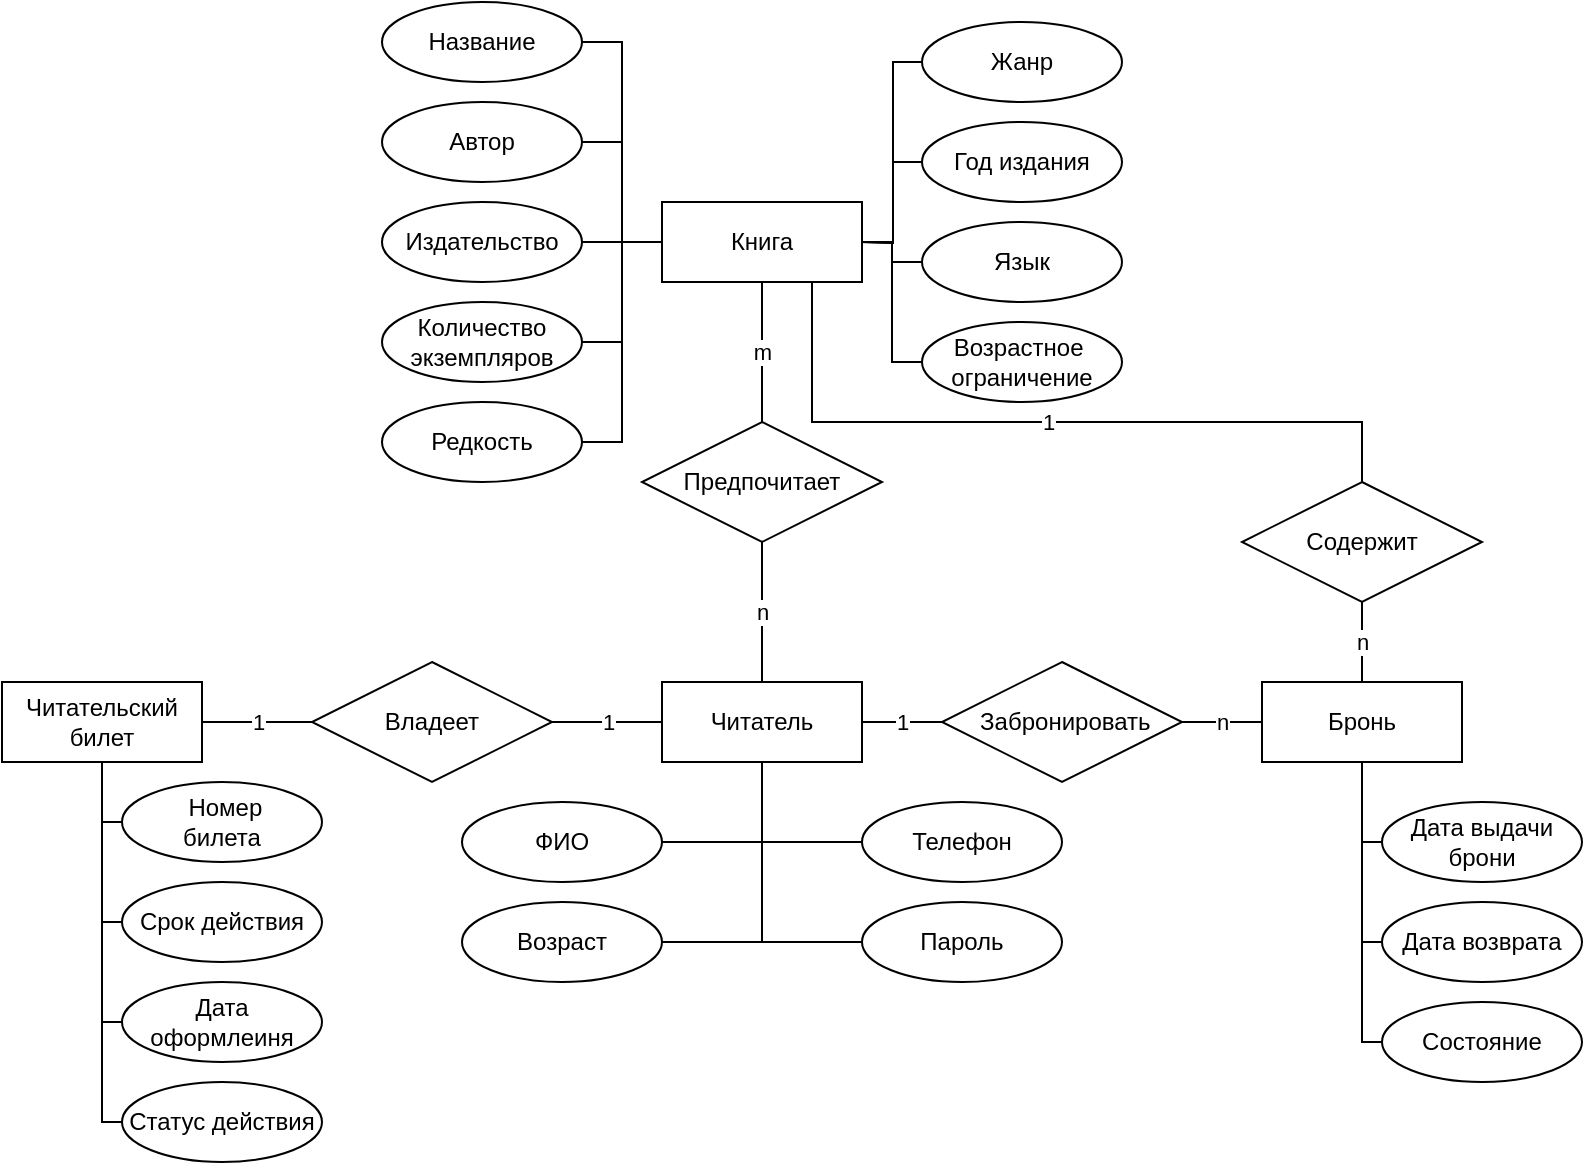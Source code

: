 <mxfile version="23.1.5" type="device">
  <diagram name="Page-1" id="Xc0k_2WqjBr9LDZd-4Mv">
    <mxGraphModel dx="1050" dy="629" grid="1" gridSize="10" guides="1" tooltips="1" connect="1" arrows="1" fold="1" page="1" pageScale="1" pageWidth="850" pageHeight="1100" math="0" shadow="0">
      <root>
        <mxCell id="0" />
        <mxCell id="1" parent="0" />
        <mxCell id="nyKW-0DHFZRh6trmiaiU-1" value="Читательский билет" style="whiteSpace=wrap;html=1;align=center;" parent="1" vertex="1">
          <mxGeometry x="20" y="590" width="100" height="40" as="geometry" />
        </mxCell>
        <mxCell id="nyKW-0DHFZRh6trmiaiU-2" value="Дата оформлеиня" style="ellipse;whiteSpace=wrap;html=1;align=center;" parent="1" vertex="1">
          <mxGeometry x="80" y="740" width="100" height="40" as="geometry" />
        </mxCell>
        <mxCell id="nyKW-0DHFZRh6trmiaiU-3" value="Срок действия" style="ellipse;whiteSpace=wrap;html=1;align=center;" parent="1" vertex="1">
          <mxGeometry x="80" y="690" width="100" height="40" as="geometry" />
        </mxCell>
        <mxCell id="nyKW-0DHFZRh6trmiaiU-4" value="" style="endArrow=none;html=1;rounded=0;entryX=0.5;entryY=1;entryDx=0;entryDy=0;exitX=0;exitY=0.5;exitDx=0;exitDy=0;edgeStyle=orthogonalEdgeStyle;" parent="1" source="nyKW-0DHFZRh6trmiaiU-3" target="nyKW-0DHFZRh6trmiaiU-1" edge="1">
          <mxGeometry width="50" height="50" relative="1" as="geometry">
            <mxPoint x="10" y="690" as="sourcePoint" />
            <mxPoint x="60" y="640" as="targetPoint" />
          </mxGeometry>
        </mxCell>
        <mxCell id="nyKW-0DHFZRh6trmiaiU-5" value="" style="endArrow=none;html=1;rounded=0;entryX=0.5;entryY=1;entryDx=0;entryDy=0;exitX=0;exitY=0.5;exitDx=0;exitDy=0;edgeStyle=orthogonalEdgeStyle;" parent="1" source="nyKW-0DHFZRh6trmiaiU-2" target="nyKW-0DHFZRh6trmiaiU-1" edge="1">
          <mxGeometry width="50" height="50" relative="1" as="geometry">
            <mxPoint x="170" y="600" as="sourcePoint" />
            <mxPoint x="220" y="550" as="targetPoint" />
          </mxGeometry>
        </mxCell>
        <mxCell id="nyKW-0DHFZRh6trmiaiU-6" value="Читатель" style="whiteSpace=wrap;html=1;align=center;" parent="1" vertex="1">
          <mxGeometry x="350" y="590" width="100" height="40" as="geometry" />
        </mxCell>
        <mxCell id="nyKW-0DHFZRh6trmiaiU-7" value="Телефон" style="ellipse;whiteSpace=wrap;html=1;align=center;" parent="1" vertex="1">
          <mxGeometry x="450" y="650" width="100" height="40" as="geometry" />
        </mxCell>
        <mxCell id="nyKW-0DHFZRh6trmiaiU-8" value="ФИО" style="ellipse;whiteSpace=wrap;html=1;align=center;" parent="1" vertex="1">
          <mxGeometry x="250" y="650" width="100" height="40" as="geometry" />
        </mxCell>
        <mxCell id="nyKW-0DHFZRh6trmiaiU-11" value="Пароль" style="ellipse;whiteSpace=wrap;html=1;align=center;" parent="1" vertex="1">
          <mxGeometry x="450" y="700" width="100" height="40" as="geometry" />
        </mxCell>
        <mxCell id="nyKW-0DHFZRh6trmiaiU-12" value="Возраст" style="ellipse;whiteSpace=wrap;html=1;align=center;" parent="1" vertex="1">
          <mxGeometry x="250" y="700" width="100" height="40" as="geometry" />
        </mxCell>
        <mxCell id="nyKW-0DHFZRh6trmiaiU-13" value="" style="endArrow=none;html=1;rounded=0;entryX=0.5;entryY=1;entryDx=0;entryDy=0;exitX=1;exitY=0.5;exitDx=0;exitDy=0;edgeStyle=orthogonalEdgeStyle;" parent="1" source="nyKW-0DHFZRh6trmiaiU-8" target="nyKW-0DHFZRh6trmiaiU-6" edge="1">
          <mxGeometry width="50" height="50" relative="1" as="geometry">
            <mxPoint x="160" y="665" as="sourcePoint" />
            <mxPoint x="210" y="615" as="targetPoint" />
          </mxGeometry>
        </mxCell>
        <mxCell id="nyKW-0DHFZRh6trmiaiU-14" value="" style="endArrow=none;html=1;rounded=0;entryX=0.5;entryY=1;entryDx=0;entryDy=0;exitX=0;exitY=0.5;exitDx=0;exitDy=0;edgeStyle=orthogonalEdgeStyle;" parent="1" source="nyKW-0DHFZRh6trmiaiU-7" target="nyKW-0DHFZRh6trmiaiU-6" edge="1">
          <mxGeometry width="50" height="50" relative="1" as="geometry">
            <mxPoint x="370" y="785" as="sourcePoint" />
            <mxPoint x="420" y="735" as="targetPoint" />
          </mxGeometry>
        </mxCell>
        <mxCell id="nyKW-0DHFZRh6trmiaiU-15" value="" style="endArrow=none;html=1;rounded=0;entryX=0.5;entryY=1;entryDx=0;entryDy=0;exitX=1;exitY=0.5;exitDx=0;exitDy=0;edgeStyle=orthogonalEdgeStyle;" parent="1" source="nyKW-0DHFZRh6trmiaiU-12" target="nyKW-0DHFZRh6trmiaiU-6" edge="1">
          <mxGeometry width="50" height="50" relative="1" as="geometry">
            <mxPoint x="370" y="785" as="sourcePoint" />
            <mxPoint x="420" y="735" as="targetPoint" />
          </mxGeometry>
        </mxCell>
        <mxCell id="nyKW-0DHFZRh6trmiaiU-16" value="" style="endArrow=none;html=1;rounded=0;exitX=0;exitY=0.5;exitDx=0;exitDy=0;edgeStyle=orthogonalEdgeStyle;" parent="1" source="nyKW-0DHFZRh6trmiaiU-11" target="nyKW-0DHFZRh6trmiaiU-6" edge="1">
          <mxGeometry width="50" height="50" relative="1" as="geometry">
            <mxPoint x="380" y="865" as="sourcePoint" />
            <mxPoint x="430" y="815" as="targetPoint" />
          </mxGeometry>
        </mxCell>
        <mxCell id="nyKW-0DHFZRh6trmiaiU-17" value="Книга" style="whiteSpace=wrap;html=1;align=center;" parent="1" vertex="1">
          <mxGeometry x="350" y="350" width="100" height="40" as="geometry" />
        </mxCell>
        <mxCell id="nyKW-0DHFZRh6trmiaiU-18" value="Название" style="ellipse;whiteSpace=wrap;html=1;align=center;" parent="1" vertex="1">
          <mxGeometry x="210" y="250" width="100" height="40" as="geometry" />
        </mxCell>
        <mxCell id="nyKW-0DHFZRh6trmiaiU-24" value="Автор" style="ellipse;whiteSpace=wrap;html=1;align=center;" parent="1" vertex="1">
          <mxGeometry x="210" y="300" width="100" height="40" as="geometry" />
        </mxCell>
        <mxCell id="nyKW-0DHFZRh6trmiaiU-25" value="Жанр" style="ellipse;whiteSpace=wrap;html=1;align=center;" parent="1" vertex="1">
          <mxGeometry x="480" y="260" width="100" height="40" as="geometry" />
        </mxCell>
        <mxCell id="nyKW-0DHFZRh6trmiaiU-26" value="Год издания" style="ellipse;whiteSpace=wrap;html=1;align=center;" parent="1" vertex="1">
          <mxGeometry x="480" y="310" width="100" height="40" as="geometry" />
        </mxCell>
        <mxCell id="nyKW-0DHFZRh6trmiaiU-27" value="Язык" style="ellipse;whiteSpace=wrap;html=1;align=center;" parent="1" vertex="1">
          <mxGeometry x="480" y="360" width="100" height="40" as="geometry" />
        </mxCell>
        <mxCell id="nyKW-0DHFZRh6trmiaiU-28" value="Возрастное&amp;nbsp;&lt;br&gt;ограничение" style="ellipse;whiteSpace=wrap;html=1;align=center;" parent="1" vertex="1">
          <mxGeometry x="480" y="410" width="100" height="40" as="geometry" />
        </mxCell>
        <mxCell id="nyKW-0DHFZRh6trmiaiU-29" value="Издательство" style="ellipse;whiteSpace=wrap;html=1;align=center;" parent="1" vertex="1">
          <mxGeometry x="210" y="350" width="100" height="40" as="geometry" />
        </mxCell>
        <mxCell id="nyKW-0DHFZRh6trmiaiU-30" value="Количество экземпляров" style="ellipse;whiteSpace=wrap;html=1;align=center;" parent="1" vertex="1">
          <mxGeometry x="210" y="400" width="100" height="40" as="geometry" />
        </mxCell>
        <mxCell id="nyKW-0DHFZRh6trmiaiU-31" value="" style="endArrow=none;html=1;rounded=0;entryX=0;entryY=0.5;entryDx=0;entryDy=0;exitX=1;exitY=0.5;exitDx=0;exitDy=0;edgeStyle=orthogonalEdgeStyle;" parent="1" source="nyKW-0DHFZRh6trmiaiU-30" target="nyKW-0DHFZRh6trmiaiU-17" edge="1">
          <mxGeometry width="50" height="50" relative="1" as="geometry">
            <mxPoint x="110" y="440" as="sourcePoint" />
            <mxPoint x="160" y="390" as="targetPoint" />
          </mxGeometry>
        </mxCell>
        <mxCell id="nyKW-0DHFZRh6trmiaiU-33" value="" style="endArrow=none;html=1;rounded=0;entryX=1;entryY=0.5;entryDx=0;entryDy=0;exitX=0;exitY=0.5;exitDx=0;exitDy=0;edgeStyle=orthogonalEdgeStyle;" parent="1" source="nyKW-0DHFZRh6trmiaiU-17" target="nyKW-0DHFZRh6trmiaiU-24" edge="1">
          <mxGeometry width="50" height="50" relative="1" as="geometry">
            <mxPoint x="420" y="490" as="sourcePoint" />
            <mxPoint x="470" y="440" as="targetPoint" />
          </mxGeometry>
        </mxCell>
        <mxCell id="nyKW-0DHFZRh6trmiaiU-34" value="" style="endArrow=none;html=1;rounded=0;entryX=1;entryY=0.5;entryDx=0;entryDy=0;exitX=0;exitY=0.5;exitDx=0;exitDy=0;edgeStyle=orthogonalEdgeStyle;" parent="1" source="nyKW-0DHFZRh6trmiaiU-17" target="nyKW-0DHFZRh6trmiaiU-18" edge="1">
          <mxGeometry width="50" height="50" relative="1" as="geometry">
            <mxPoint x="420" y="490" as="sourcePoint" />
            <mxPoint x="470" y="440" as="targetPoint" />
          </mxGeometry>
        </mxCell>
        <mxCell id="nyKW-0DHFZRh6trmiaiU-35" value="" style="endArrow=none;html=1;rounded=0;entryX=0;entryY=0.5;entryDx=0;entryDy=0;edgeStyle=orthogonalEdgeStyle;" parent="1" target="nyKW-0DHFZRh6trmiaiU-25" edge="1">
          <mxGeometry width="50" height="50" relative="1" as="geometry">
            <mxPoint x="450" y="370" as="sourcePoint" />
            <mxPoint x="470" y="440" as="targetPoint" />
          </mxGeometry>
        </mxCell>
        <mxCell id="nyKW-0DHFZRh6trmiaiU-36" value="" style="endArrow=none;html=1;rounded=0;entryX=0;entryY=0.5;entryDx=0;entryDy=0;exitX=1;exitY=0.5;exitDx=0;exitDy=0;edgeStyle=orthogonalEdgeStyle;" parent="1" source="nyKW-0DHFZRh6trmiaiU-17" target="nyKW-0DHFZRh6trmiaiU-27" edge="1">
          <mxGeometry width="50" height="50" relative="1" as="geometry">
            <mxPoint x="440" y="520" as="sourcePoint" />
            <mxPoint x="490" y="470" as="targetPoint" />
          </mxGeometry>
        </mxCell>
        <mxCell id="nyKW-0DHFZRh6trmiaiU-37" value="" style="endArrow=none;html=1;rounded=0;entryX=0;entryY=0.5;entryDx=0;entryDy=0;exitX=1;exitY=0.5;exitDx=0;exitDy=0;edgeStyle=orthogonalEdgeStyle;" parent="1" source="nyKW-0DHFZRh6trmiaiU-17" target="nyKW-0DHFZRh6trmiaiU-28" edge="1">
          <mxGeometry width="50" height="50" relative="1" as="geometry">
            <mxPoint x="360" y="570" as="sourcePoint" />
            <mxPoint x="410" y="520" as="targetPoint" />
          </mxGeometry>
        </mxCell>
        <mxCell id="nyKW-0DHFZRh6trmiaiU-38" value="" style="endArrow=none;html=1;rounded=0;entryX=0;entryY=0.5;entryDx=0;entryDy=0;edgeStyle=orthogonalEdgeStyle;" parent="1" target="nyKW-0DHFZRh6trmiaiU-26" edge="1">
          <mxGeometry width="50" height="50" relative="1" as="geometry">
            <mxPoint x="450" y="370" as="sourcePoint" />
            <mxPoint x="470" y="490" as="targetPoint" />
          </mxGeometry>
        </mxCell>
        <mxCell id="nyKW-0DHFZRh6trmiaiU-39" value="" style="endArrow=none;html=1;rounded=0;entryX=0;entryY=0.5;entryDx=0;entryDy=0;exitX=1;exitY=0.5;exitDx=0;exitDy=0;edgeStyle=orthogonalEdgeStyle;" parent="1" source="nyKW-0DHFZRh6trmiaiU-29" target="nyKW-0DHFZRh6trmiaiU-17" edge="1">
          <mxGeometry width="50" height="50" relative="1" as="geometry">
            <mxPoint x="140" y="450" as="sourcePoint" />
            <mxPoint x="190" y="400" as="targetPoint" />
          </mxGeometry>
        </mxCell>
        <mxCell id="nyKW-0DHFZRh6trmiaiU-40" value="Владеет" style="shape=rhombus;perimeter=rhombusPerimeter;whiteSpace=wrap;html=1;align=center;" parent="1" vertex="1">
          <mxGeometry x="175" y="580" width="120" height="60" as="geometry" />
        </mxCell>
        <mxCell id="nyKW-0DHFZRh6trmiaiU-41" value="1" style="endArrow=none;html=1;rounded=0;entryX=0;entryY=0.5;entryDx=0;entryDy=0;exitX=1;exitY=0.5;exitDx=0;exitDy=0;" parent="1" source="nyKW-0DHFZRh6trmiaiU-1" target="nyKW-0DHFZRh6trmiaiU-40" edge="1">
          <mxGeometry width="50" height="50" relative="1" as="geometry">
            <mxPoint x="170" y="500" as="sourcePoint" />
            <mxPoint x="220" y="450" as="targetPoint" />
          </mxGeometry>
        </mxCell>
        <mxCell id="nyKW-0DHFZRh6trmiaiU-42" value="1" style="endArrow=none;html=1;rounded=0;exitX=1;exitY=0.5;exitDx=0;exitDy=0;entryX=0;entryY=0.5;entryDx=0;entryDy=0;" parent="1" source="nyKW-0DHFZRh6trmiaiU-40" target="nyKW-0DHFZRh6trmiaiU-6" edge="1">
          <mxGeometry width="50" height="50" relative="1" as="geometry">
            <mxPoint x="315" y="610.0" as="sourcePoint" />
            <mxPoint x="360" y="540" as="targetPoint" />
            <Array as="points">
              <mxPoint x="330" y="610" />
            </Array>
          </mxGeometry>
        </mxCell>
        <mxCell id="nyKW-0DHFZRh6trmiaiU-43" value="Предпочитает" style="shape=rhombus;perimeter=rhombusPerimeter;whiteSpace=wrap;html=1;align=center;" parent="1" vertex="1">
          <mxGeometry x="340" y="460" width="120" height="60" as="geometry" />
        </mxCell>
        <mxCell id="nyKW-0DHFZRh6trmiaiU-44" value="m" style="endArrow=none;html=1;rounded=0;entryX=0.5;entryY=1;entryDx=0;entryDy=0;exitX=0.5;exitY=0;exitDx=0;exitDy=0;" parent="1" source="nyKW-0DHFZRh6trmiaiU-43" target="nyKW-0DHFZRh6trmiaiU-17" edge="1">
          <mxGeometry width="50" height="50" relative="1" as="geometry">
            <mxPoint x="405" y="440.0" as="sourcePoint" />
            <mxPoint x="215" y="440" as="targetPoint" />
          </mxGeometry>
        </mxCell>
        <mxCell id="nyKW-0DHFZRh6trmiaiU-45" value="n" style="endArrow=none;html=1;rounded=0;entryX=0.5;entryY=1;entryDx=0;entryDy=0;exitX=0.5;exitY=0;exitDx=0;exitDy=0;" parent="1" source="nyKW-0DHFZRh6trmiaiU-6" target="nyKW-0DHFZRh6trmiaiU-43" edge="1">
          <mxGeometry width="50" height="50" relative="1" as="geometry">
            <mxPoint x="190" y="520" as="sourcePoint" />
            <mxPoint x="240" y="470" as="targetPoint" />
          </mxGeometry>
        </mxCell>
        <mxCell id="nyKW-0DHFZRh6trmiaiU-47" value="Статус действия" style="ellipse;whiteSpace=wrap;html=1;align=center;" parent="1" vertex="1">
          <mxGeometry x="80" y="790" width="100" height="40" as="geometry" />
        </mxCell>
        <mxCell id="nyKW-0DHFZRh6trmiaiU-48" value="" style="endArrow=none;html=1;rounded=0;entryX=0.5;entryY=1;entryDx=0;entryDy=0;exitX=0;exitY=0.5;exitDx=0;exitDy=0;edgeStyle=orthogonalEdgeStyle;" parent="1" source="nyKW-0DHFZRh6trmiaiU-47" target="nyKW-0DHFZRh6trmiaiU-1" edge="1">
          <mxGeometry width="50" height="50" relative="1" as="geometry">
            <mxPoint x="10" y="800" as="sourcePoint" />
            <mxPoint x="60" y="750" as="targetPoint" />
          </mxGeometry>
        </mxCell>
        <mxCell id="nyKW-0DHFZRh6trmiaiU-49" value="Бронь" style="whiteSpace=wrap;html=1;align=center;" parent="1" vertex="1">
          <mxGeometry x="650" y="590" width="100" height="40" as="geometry" />
        </mxCell>
        <mxCell id="nyKW-0DHFZRh6trmiaiU-50" value="&amp;nbsp;Забронировать" style="shape=rhombus;perimeter=rhombusPerimeter;whiteSpace=wrap;html=1;align=center;" parent="1" vertex="1">
          <mxGeometry x="490" y="580" width="120" height="60" as="geometry" />
        </mxCell>
        <mxCell id="nyKW-0DHFZRh6trmiaiU-51" value="n" style="endArrow=none;html=1;rounded=0;entryX=1;entryY=0.5;entryDx=0;entryDy=0;exitX=0;exitY=0.5;exitDx=0;exitDy=0;" parent="1" source="nyKW-0DHFZRh6trmiaiU-49" target="nyKW-0DHFZRh6trmiaiU-50" edge="1">
          <mxGeometry width="50" height="50" relative="1" as="geometry">
            <mxPoint x="620" y="720" as="sourcePoint" />
            <mxPoint x="670" y="670" as="targetPoint" />
          </mxGeometry>
        </mxCell>
        <mxCell id="nyKW-0DHFZRh6trmiaiU-52" value="1" style="endArrow=none;html=1;rounded=0;entryX=1;entryY=0.5;entryDx=0;entryDy=0;exitX=0;exitY=0.5;exitDx=0;exitDy=0;" parent="1" source="nyKW-0DHFZRh6trmiaiU-50" target="nyKW-0DHFZRh6trmiaiU-6" edge="1">
          <mxGeometry width="50" height="50" relative="1" as="geometry">
            <mxPoint x="660" y="620" as="sourcePoint" />
            <mxPoint x="620" y="620" as="targetPoint" />
          </mxGeometry>
        </mxCell>
        <mxCell id="nyKW-0DHFZRh6trmiaiU-53" value="Дата выдачи&lt;br&gt;брони" style="ellipse;whiteSpace=wrap;html=1;align=center;" parent="1" vertex="1">
          <mxGeometry x="710" y="650" width="100" height="40" as="geometry" />
        </mxCell>
        <mxCell id="nyKW-0DHFZRh6trmiaiU-54" value="Дата возврата" style="ellipse;whiteSpace=wrap;html=1;align=center;" parent="1" vertex="1">
          <mxGeometry x="710" y="700" width="100" height="40" as="geometry" />
        </mxCell>
        <mxCell id="nyKW-0DHFZRh6trmiaiU-55" value="Cостояние" style="ellipse;whiteSpace=wrap;html=1;align=center;" parent="1" vertex="1">
          <mxGeometry x="710" y="750" width="100" height="40" as="geometry" />
        </mxCell>
        <mxCell id="nyKW-0DHFZRh6trmiaiU-56" value="Содержит" style="shape=rhombus;perimeter=rhombusPerimeter;whiteSpace=wrap;html=1;align=center;" parent="1" vertex="1">
          <mxGeometry x="640" y="490" width="120" height="60" as="geometry" />
        </mxCell>
        <mxCell id="nyKW-0DHFZRh6trmiaiU-57" value="n" style="endArrow=none;html=1;rounded=0;entryX=0.5;entryY=1;entryDx=0;entryDy=0;exitX=0.5;exitY=0;exitDx=0;exitDy=0;" parent="1" source="nyKW-0DHFZRh6trmiaiU-49" target="nyKW-0DHFZRh6trmiaiU-56" edge="1">
          <mxGeometry width="50" height="50" relative="1" as="geometry">
            <mxPoint x="520" y="580" as="sourcePoint" />
            <mxPoint x="570" y="530" as="targetPoint" />
          </mxGeometry>
        </mxCell>
        <mxCell id="nyKW-0DHFZRh6trmiaiU-58" value="1" style="endArrow=none;html=1;rounded=0;entryX=0.75;entryY=1;entryDx=0;entryDy=0;exitX=0.5;exitY=0;exitDx=0;exitDy=0;edgeStyle=orthogonalEdgeStyle;" parent="1" source="nyKW-0DHFZRh6trmiaiU-56" target="nyKW-0DHFZRh6trmiaiU-17" edge="1">
          <mxGeometry width="50" height="50" relative="1" as="geometry">
            <mxPoint x="540" y="560" as="sourcePoint" />
            <mxPoint x="590" y="510" as="targetPoint" />
            <Array as="points">
              <mxPoint x="700" y="460" />
              <mxPoint x="425" y="460" />
            </Array>
          </mxGeometry>
        </mxCell>
        <mxCell id="nyKW-0DHFZRh6trmiaiU-59" value="" style="endArrow=none;html=1;rounded=0;entryX=0.5;entryY=1;entryDx=0;entryDy=0;exitX=0;exitY=0.5;exitDx=0;exitDy=0;edgeStyle=orthogonalEdgeStyle;" parent="1" source="nyKW-0DHFZRh6trmiaiU-55" target="nyKW-0DHFZRh6trmiaiU-49" edge="1">
          <mxGeometry width="50" height="50" relative="1" as="geometry">
            <mxPoint x="620" y="830" as="sourcePoint" />
            <mxPoint x="670" y="780" as="targetPoint" />
          </mxGeometry>
        </mxCell>
        <mxCell id="nyKW-0DHFZRh6trmiaiU-62" value="" style="endArrow=none;html=1;rounded=0;entryX=0.5;entryY=1;entryDx=0;entryDy=0;exitX=0;exitY=0.5;exitDx=0;exitDy=0;edgeStyle=orthogonalEdgeStyle;" parent="1" source="nyKW-0DHFZRh6trmiaiU-53" target="nyKW-0DHFZRh6trmiaiU-49" edge="1">
          <mxGeometry width="50" height="50" relative="1" as="geometry">
            <mxPoint x="550" y="840" as="sourcePoint" />
            <mxPoint x="600" y="790" as="targetPoint" />
          </mxGeometry>
        </mxCell>
        <mxCell id="nyKW-0DHFZRh6trmiaiU-63" value="" style="endArrow=none;html=1;rounded=0;entryX=0.5;entryY=1;entryDx=0;entryDy=0;exitX=0;exitY=0.5;exitDx=0;exitDy=0;edgeStyle=orthogonalEdgeStyle;" parent="1" source="nyKW-0DHFZRh6trmiaiU-54" target="nyKW-0DHFZRh6trmiaiU-49" edge="1">
          <mxGeometry width="50" height="50" relative="1" as="geometry">
            <mxPoint x="570" y="760" as="sourcePoint" />
            <mxPoint x="620" y="710" as="targetPoint" />
          </mxGeometry>
        </mxCell>
        <mxCell id="nyKW-0DHFZRh6trmiaiU-66" value="Редкость" style="ellipse;whiteSpace=wrap;html=1;align=center;" parent="1" vertex="1">
          <mxGeometry x="210" y="450" width="100" height="40" as="geometry" />
        </mxCell>
        <mxCell id="nyKW-0DHFZRh6trmiaiU-67" value="" style="endArrow=none;html=1;rounded=0;entryX=0;entryY=0.5;entryDx=0;entryDy=0;exitX=1;exitY=0.5;exitDx=0;exitDy=0;edgeStyle=orthogonalEdgeStyle;" parent="1" source="nyKW-0DHFZRh6trmiaiU-66" target="nyKW-0DHFZRh6trmiaiU-17" edge="1">
          <mxGeometry width="50" height="50" relative="1" as="geometry">
            <mxPoint x="140" y="490" as="sourcePoint" />
            <mxPoint x="190" y="440" as="targetPoint" />
          </mxGeometry>
        </mxCell>
        <mxCell id="rlCnQE9-nrRxnNlEk8GA-1" value="&amp;nbsp;Номер&lt;br&gt;билета" style="ellipse;whiteSpace=wrap;html=1;align=center;" vertex="1" parent="1">
          <mxGeometry x="80" y="640" width="100" height="40" as="geometry" />
        </mxCell>
        <mxCell id="rlCnQE9-nrRxnNlEk8GA-2" value="" style="endArrow=none;html=1;rounded=0;entryX=0.5;entryY=1;entryDx=0;entryDy=0;exitX=0;exitY=0.5;exitDx=0;exitDy=0;edgeStyle=orthogonalEdgeStyle;" edge="1" parent="1" source="rlCnQE9-nrRxnNlEk8GA-1" target="nyKW-0DHFZRh6trmiaiU-1">
          <mxGeometry width="50" height="50" relative="1" as="geometry">
            <mxPoint y="720" as="sourcePoint" />
            <mxPoint x="50" y="670" as="targetPoint" />
          </mxGeometry>
        </mxCell>
      </root>
    </mxGraphModel>
  </diagram>
</mxfile>
